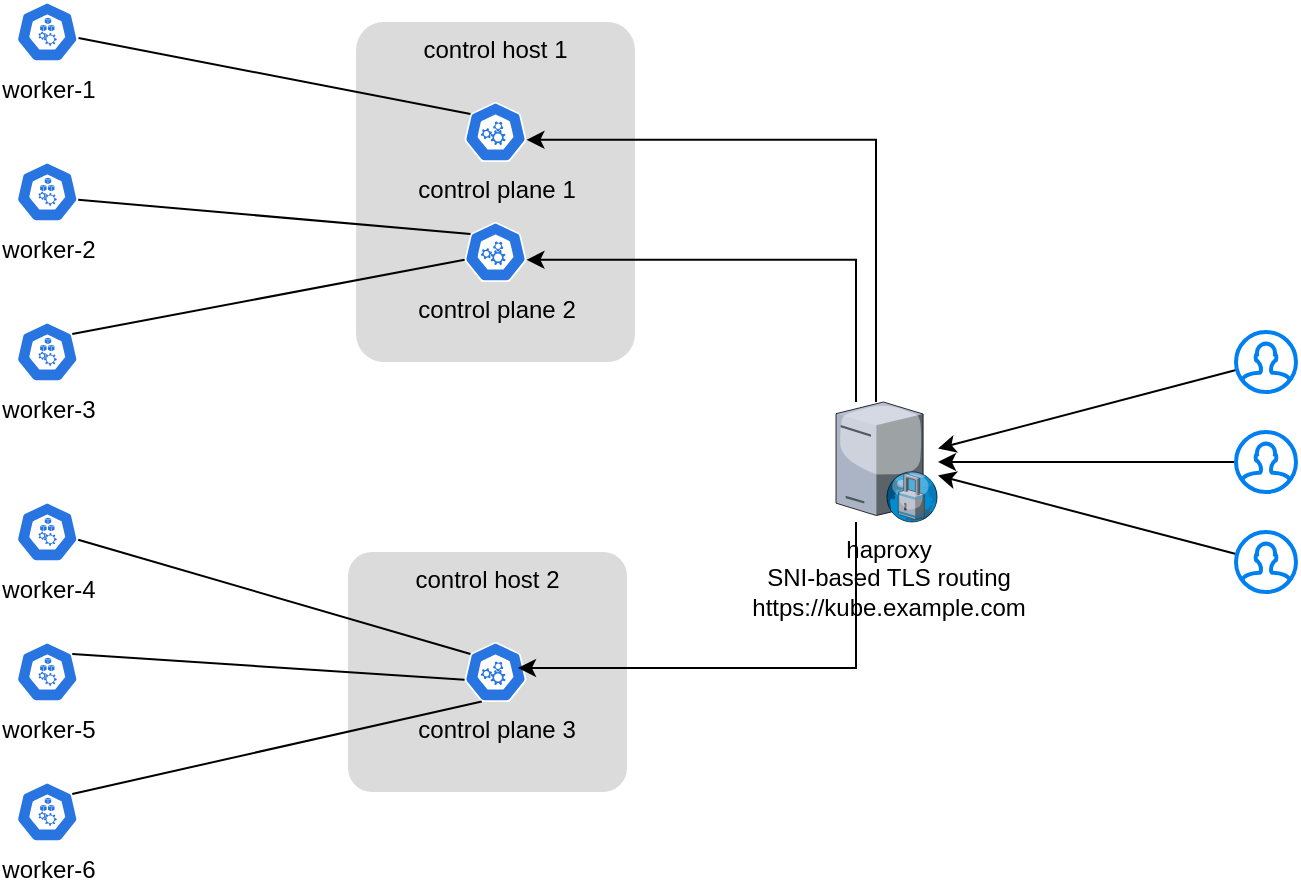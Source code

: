 <mxfile version="27.1.6">
  <diagram name="Page-1" id="E7QVo57YuPFPJk3C5-Z0">
    <mxGraphModel dx="1218" dy="699" grid="1" gridSize="10" guides="1" tooltips="1" connect="1" arrows="1" fold="1" page="1" pageScale="1" pageWidth="850" pageHeight="1100" math="0" shadow="0">
      <root>
        <mxCell id="0" />
        <mxCell id="1" parent="0" />
        <mxCell id="eBipc3pvbKF5h4HPWnv3-2" value="control host 1" style="rounded=1;arcSize=10;strokeColor=none;fillColor=#DBDBDB;gradientColor=none;verticalAlign=top;" vertex="1" parent="1">
          <mxGeometry x="290" y="90" width="139.5" height="170" as="geometry" />
        </mxCell>
        <mxCell id="eBipc3pvbKF5h4HPWnv3-1" value="control plane 1" style="aspect=fixed;sketch=0;html=1;dashed=0;whitespace=wrap;verticalLabelPosition=bottom;verticalAlign=top;fillColor=#2875E2;strokeColor=#ffffff;points=[[0.005,0.63,0],[0.1,0.2,0],[0.9,0.2,0],[0.5,0,0],[0.995,0.63,0],[0.72,0.99,0],[0.5,1,0],[0.28,0.99,0]];shape=mxgraph.kubernetes.icon2;prIcon=api" vertex="1" parent="1">
          <mxGeometry x="344.13" y="130" width="31.25" height="30" as="geometry" />
        </mxCell>
        <mxCell id="eBipc3pvbKF5h4HPWnv3-3" value="control plane 2" style="aspect=fixed;sketch=0;html=1;dashed=0;whitespace=wrap;verticalLabelPosition=bottom;verticalAlign=top;fillColor=#2875E2;strokeColor=#ffffff;points=[[0.005,0.63,0],[0.1,0.2,0],[0.9,0.2,0],[0.5,0,0],[0.995,0.63,0],[0.72,0.99,0],[0.5,1,0],[0.28,0.99,0]];shape=mxgraph.kubernetes.icon2;prIcon=api" vertex="1" parent="1">
          <mxGeometry x="344.13" y="190" width="31.25" height="30" as="geometry" />
        </mxCell>
        <mxCell id="eBipc3pvbKF5h4HPWnv3-4" value="control host 2" style="rounded=1;arcSize=10;strokeColor=none;fillColor=#DBDBDB;gradientColor=none;verticalAlign=top;" vertex="1" parent="1">
          <mxGeometry x="286" y="355" width="139.5" height="120" as="geometry" />
        </mxCell>
        <mxCell id="eBipc3pvbKF5h4HPWnv3-5" value="control plane 3" style="aspect=fixed;sketch=0;html=1;dashed=0;whitespace=wrap;verticalLabelPosition=bottom;verticalAlign=top;fillColor=#2875E2;strokeColor=#ffffff;points=[[0.005,0.63,0],[0.1,0.2,0],[0.9,0.2,0],[0.5,0,0],[0.995,0.63,0],[0.72,0.99,0],[0.5,1,0],[0.28,0.99,0]];shape=mxgraph.kubernetes.icon2;prIcon=api" vertex="1" parent="1">
          <mxGeometry x="344.12" y="400" width="31.25" height="30" as="geometry" />
        </mxCell>
        <mxCell id="eBipc3pvbKF5h4HPWnv3-7" value="worker-1" style="aspect=fixed;sketch=0;html=1;dashed=0;whitespace=wrap;verticalLabelPosition=bottom;verticalAlign=top;fillColor=#2875E2;strokeColor=#ffffff;points=[[0.005,0.63,0],[0.1,0.2,0],[0.9,0.2,0],[0.5,0,0],[0.995,0.63,0],[0.72,0.99,0],[0.5,1,0],[0.28,0.99,0]];shape=mxgraph.kubernetes.icon2;prIcon=node" vertex="1" parent="1">
          <mxGeometry x="120" y="80" width="31.25" height="30" as="geometry" />
        </mxCell>
        <mxCell id="eBipc3pvbKF5h4HPWnv3-8" style="rounded=0;orthogonalLoop=1;jettySize=auto;html=1;entryX=0.1;entryY=0.2;entryDx=0;entryDy=0;entryPerimeter=0;endArrow=none;startFill=0;" edge="1" parent="1" source="eBipc3pvbKF5h4HPWnv3-7" target="eBipc3pvbKF5h4HPWnv3-1">
          <mxGeometry relative="1" as="geometry" />
        </mxCell>
        <mxCell id="eBipc3pvbKF5h4HPWnv3-9" value="worker-2" style="aspect=fixed;sketch=0;html=1;dashed=0;whitespace=wrap;verticalLabelPosition=bottom;verticalAlign=top;fillColor=#2875E2;strokeColor=#ffffff;points=[[0.005,0.63,0],[0.1,0.2,0],[0.9,0.2,0],[0.5,0,0],[0.995,0.63,0],[0.72,0.99,0],[0.5,1,0],[0.28,0.99,0]];shape=mxgraph.kubernetes.icon2;prIcon=node" vertex="1" parent="1">
          <mxGeometry x="120" y="160" width="31.25" height="30" as="geometry" />
        </mxCell>
        <mxCell id="eBipc3pvbKF5h4HPWnv3-10" value="worker-3" style="aspect=fixed;sketch=0;html=1;dashed=0;whitespace=wrap;verticalLabelPosition=bottom;verticalAlign=top;fillColor=#2875E2;strokeColor=#ffffff;points=[[0.005,0.63,0],[0.1,0.2,0],[0.9,0.2,0],[0.5,0,0],[0.995,0.63,0],[0.72,0.99,0],[0.5,1,0],[0.28,0.99,0]];shape=mxgraph.kubernetes.icon2;prIcon=node" vertex="1" parent="1">
          <mxGeometry x="120" y="240" width="31.25" height="30" as="geometry" />
        </mxCell>
        <mxCell id="eBipc3pvbKF5h4HPWnv3-11" style="rounded=0;orthogonalLoop=1;jettySize=auto;html=1;entryX=0.1;entryY=0.2;entryDx=0;entryDy=0;entryPerimeter=0;endArrow=none;startFill=0;exitX=0.995;exitY=0.63;exitDx=0;exitDy=0;exitPerimeter=0;" edge="1" parent="1" source="eBipc3pvbKF5h4HPWnv3-9" target="eBipc3pvbKF5h4HPWnv3-3">
          <mxGeometry relative="1" as="geometry">
            <mxPoint x="230" y="160" as="sourcePoint" />
            <mxPoint x="423" y="210" as="targetPoint" />
          </mxGeometry>
        </mxCell>
        <mxCell id="eBipc3pvbKF5h4HPWnv3-12" style="rounded=0;orthogonalLoop=1;jettySize=auto;html=1;entryX=0.005;entryY=0.63;entryDx=0;entryDy=0;entryPerimeter=0;endArrow=none;startFill=0;exitX=0.9;exitY=0.2;exitDx=0;exitDy=0;exitPerimeter=0;" edge="1" parent="1" source="eBipc3pvbKF5h4HPWnv3-10" target="eBipc3pvbKF5h4HPWnv3-3">
          <mxGeometry relative="1" as="geometry">
            <mxPoint x="340" y="280" as="sourcePoint" />
            <mxPoint x="533" y="330" as="targetPoint" />
          </mxGeometry>
        </mxCell>
        <mxCell id="eBipc3pvbKF5h4HPWnv3-13" value="worker-4" style="aspect=fixed;sketch=0;html=1;dashed=0;whitespace=wrap;verticalLabelPosition=bottom;verticalAlign=top;fillColor=#2875E2;strokeColor=#ffffff;points=[[0.005,0.63,0],[0.1,0.2,0],[0.9,0.2,0],[0.5,0,0],[0.995,0.63,0],[0.72,0.99,0],[0.5,1,0],[0.28,0.99,0]];shape=mxgraph.kubernetes.icon2;prIcon=node" vertex="1" parent="1">
          <mxGeometry x="120" y="330" width="31.25" height="30" as="geometry" />
        </mxCell>
        <mxCell id="eBipc3pvbKF5h4HPWnv3-14" value="worker-5" style="aspect=fixed;sketch=0;html=1;dashed=0;whitespace=wrap;verticalLabelPosition=bottom;verticalAlign=top;fillColor=#2875E2;strokeColor=#ffffff;points=[[0.005,0.63,0],[0.1,0.2,0],[0.9,0.2,0],[0.5,0,0],[0.995,0.63,0],[0.72,0.99,0],[0.5,1,0],[0.28,0.99,0]];shape=mxgraph.kubernetes.icon2;prIcon=node" vertex="1" parent="1">
          <mxGeometry x="120" y="400" width="31.25" height="30" as="geometry" />
        </mxCell>
        <mxCell id="eBipc3pvbKF5h4HPWnv3-16" value="worker-6" style="aspect=fixed;sketch=0;html=1;dashed=0;whitespace=wrap;verticalLabelPosition=bottom;verticalAlign=top;fillColor=#2875E2;strokeColor=#ffffff;points=[[0.005,0.63,0],[0.1,0.2,0],[0.9,0.2,0],[0.5,0,0],[0.995,0.63,0],[0.72,0.99,0],[0.5,1,0],[0.28,0.99,0]];shape=mxgraph.kubernetes.icon2;prIcon=node" vertex="1" parent="1">
          <mxGeometry x="120" y="470" width="31.25" height="30" as="geometry" />
        </mxCell>
        <mxCell id="eBipc3pvbKF5h4HPWnv3-17" style="rounded=0;orthogonalLoop=1;jettySize=auto;html=1;entryX=0.1;entryY=0.2;entryDx=0;entryDy=0;entryPerimeter=0;endArrow=none;startFill=0;exitX=0.995;exitY=0.63;exitDx=0;exitDy=0;exitPerimeter=0;" edge="1" parent="1" source="eBipc3pvbKF5h4HPWnv3-13" target="eBipc3pvbKF5h4HPWnv3-5">
          <mxGeometry relative="1" as="geometry">
            <mxPoint x="260" y="200" as="sourcePoint" />
            <mxPoint x="456" y="238" as="targetPoint" />
          </mxGeometry>
        </mxCell>
        <mxCell id="eBipc3pvbKF5h4HPWnv3-18" style="rounded=0;orthogonalLoop=1;jettySize=auto;html=1;entryX=0.005;entryY=0.63;entryDx=0;entryDy=0;entryPerimeter=0;endArrow=none;startFill=0;exitX=0.9;exitY=0.2;exitDx=0;exitDy=0;exitPerimeter=0;" edge="1" parent="1" source="eBipc3pvbKF5h4HPWnv3-14" target="eBipc3pvbKF5h4HPWnv3-5">
          <mxGeometry relative="1" as="geometry">
            <mxPoint x="230" y="390" as="sourcePoint" />
            <mxPoint x="426" y="427" as="targetPoint" />
          </mxGeometry>
        </mxCell>
        <mxCell id="eBipc3pvbKF5h4HPWnv3-19" style="rounded=0;orthogonalLoop=1;jettySize=auto;html=1;entryX=0.28;entryY=0.99;entryDx=0;entryDy=0;entryPerimeter=0;endArrow=none;startFill=0;exitX=0.9;exitY=0.2;exitDx=0;exitDy=0;exitPerimeter=0;" edge="1" parent="1" source="eBipc3pvbKF5h4HPWnv3-16" target="eBipc3pvbKF5h4HPWnv3-5">
          <mxGeometry relative="1" as="geometry">
            <mxPoint x="240" y="460" as="sourcePoint" />
            <mxPoint x="436" y="497" as="targetPoint" />
          </mxGeometry>
        </mxCell>
        <mxCell id="eBipc3pvbKF5h4HPWnv3-20" value="haproxy&lt;div&gt;SNI-based TLS routing&lt;/div&gt;&lt;div&gt;https://kube.example.com&lt;/div&gt;" style="verticalLabelPosition=bottom;sketch=0;aspect=fixed;html=1;verticalAlign=top;strokeColor=none;align=center;outlineConnect=0;shape=mxgraph.citrix.proxy_server;" vertex="1" parent="1">
          <mxGeometry x="530" y="280" width="51" height="60" as="geometry" />
        </mxCell>
        <mxCell id="eBipc3pvbKF5h4HPWnv3-21" style="edgeStyle=orthogonalEdgeStyle;rounded=0;orthogonalLoop=1;jettySize=auto;html=1;entryX=0.995;entryY=0.63;entryDx=0;entryDy=0;entryPerimeter=0;" edge="1" parent="1" source="eBipc3pvbKF5h4HPWnv3-20" target="eBipc3pvbKF5h4HPWnv3-1">
          <mxGeometry relative="1" as="geometry">
            <Array as="points">
              <mxPoint x="550" y="149" />
            </Array>
          </mxGeometry>
        </mxCell>
        <mxCell id="eBipc3pvbKF5h4HPWnv3-22" style="edgeStyle=orthogonalEdgeStyle;rounded=0;orthogonalLoop=1;jettySize=auto;html=1;entryX=0.995;entryY=0.63;entryDx=0;entryDy=0;entryPerimeter=0;" edge="1" parent="1" source="eBipc3pvbKF5h4HPWnv3-20" target="eBipc3pvbKF5h4HPWnv3-3">
          <mxGeometry relative="1" as="geometry">
            <Array as="points">
              <mxPoint x="540" y="209" />
            </Array>
          </mxGeometry>
        </mxCell>
        <mxCell id="eBipc3pvbKF5h4HPWnv3-23" style="edgeStyle=orthogonalEdgeStyle;rounded=0;orthogonalLoop=1;jettySize=auto;html=1;entryX=0.86;entryY=0.433;entryDx=0;entryDy=0;entryPerimeter=0;" edge="1" parent="1" source="eBipc3pvbKF5h4HPWnv3-20" target="eBipc3pvbKF5h4HPWnv3-5">
          <mxGeometry relative="1" as="geometry">
            <Array as="points">
              <mxPoint x="540" y="413" />
            </Array>
          </mxGeometry>
        </mxCell>
        <mxCell id="eBipc3pvbKF5h4HPWnv3-28" style="rounded=0;orthogonalLoop=1;jettySize=auto;html=1;" edge="1" parent="1" source="eBipc3pvbKF5h4HPWnv3-24" target="eBipc3pvbKF5h4HPWnv3-20">
          <mxGeometry relative="1" as="geometry" />
        </mxCell>
        <mxCell id="eBipc3pvbKF5h4HPWnv3-24" value="" style="html=1;verticalLabelPosition=bottom;align=center;labelBackgroundColor=#ffffff;verticalAlign=top;strokeWidth=2;strokeColor=#0080F0;shadow=0;dashed=0;shape=mxgraph.ios7.icons.user;" vertex="1" parent="1">
          <mxGeometry x="730" y="245" width="30" height="30" as="geometry" />
        </mxCell>
        <mxCell id="eBipc3pvbKF5h4HPWnv3-29" style="edgeStyle=orthogonalEdgeStyle;rounded=0;orthogonalLoop=1;jettySize=auto;html=1;" edge="1" parent="1" source="eBipc3pvbKF5h4HPWnv3-25" target="eBipc3pvbKF5h4HPWnv3-20">
          <mxGeometry relative="1" as="geometry" />
        </mxCell>
        <mxCell id="eBipc3pvbKF5h4HPWnv3-25" value="" style="html=1;verticalLabelPosition=bottom;align=center;labelBackgroundColor=#ffffff;verticalAlign=top;strokeWidth=2;strokeColor=#0080F0;shadow=0;dashed=0;shape=mxgraph.ios7.icons.user;" vertex="1" parent="1">
          <mxGeometry x="730" y="295" width="30" height="30" as="geometry" />
        </mxCell>
        <mxCell id="eBipc3pvbKF5h4HPWnv3-30" style="rounded=0;orthogonalLoop=1;jettySize=auto;html=1;" edge="1" parent="1" source="eBipc3pvbKF5h4HPWnv3-26" target="eBipc3pvbKF5h4HPWnv3-20">
          <mxGeometry relative="1" as="geometry" />
        </mxCell>
        <mxCell id="eBipc3pvbKF5h4HPWnv3-26" value="" style="html=1;verticalLabelPosition=bottom;align=center;labelBackgroundColor=#ffffff;verticalAlign=top;strokeWidth=2;strokeColor=#0080F0;shadow=0;dashed=0;shape=mxgraph.ios7.icons.user;" vertex="1" parent="1">
          <mxGeometry x="730" y="345" width="30" height="30" as="geometry" />
        </mxCell>
      </root>
    </mxGraphModel>
  </diagram>
</mxfile>
